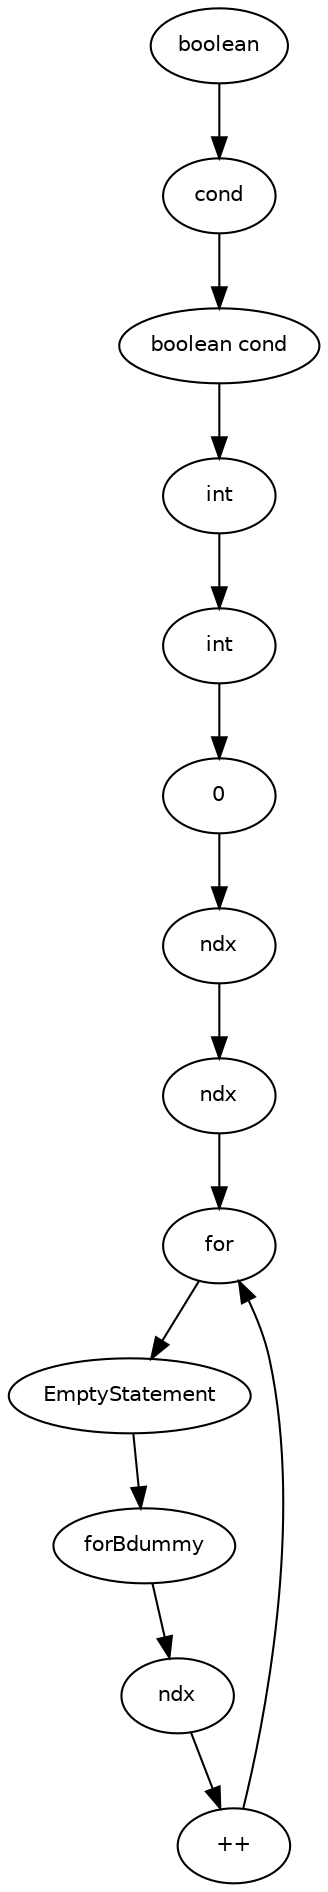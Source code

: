 digraph infinite {
  9 [
    label = int,
    fontname = Helvetica,
    fontsize = 10
  ];
  8 [
    label = int,
    fontname = Helvetica,
    fontsize = 10
  ];
  16 [
    label = for,
    fontname = Helvetica,
    fontsize = 10
  ];
  6 [
    label = forBdummy,
    fontname = Helvetica,
    fontsize = 10
  ];
  15 [
    label = EmptyStatement,
    fontname = Helvetica,
    fontsize = 10
  ];
  14 [
    label = ndx,
    fontname = Helvetica,
    fontsize = 10
  ];
  5 [
    label = cond,
    fontname = Helvetica,
    fontsize = 10
  ];
  13 [
    label = "++",
    fontname = Helvetica,
    fontsize = 10
  ];
  4 [
    label = boolean,
    fontname = Helvetica,
    fontsize = 10
  ];
  3 [
    label = "boolean cond",
    fontname = Helvetica,
    fontsize = 10
  ];
  12 [
    label = 0,
    fontname = Helvetica,
    fontsize = 10
  ];
  11 [
    label = ndx,
    fontname = Helvetica,
    fontsize = 10
  ];
  10 [
    label = ndx,
    fontname = Helvetica,
    fontsize = 10
  ];
  6 -> 14 [
    label = ""
  ];
  10 -> 16 [
    label = ""
  ];
  9 -> 12 [
    label = ""
  ];
  13 -> 16 [
    label = ""
  ];
  3 -> 8 [
    label = ""
  ];
  15 -> 6 [
    label = ""
  ];
  5 -> 3 [
    label = ""
  ];
  11 -> 10 [
    label = ""
  ];
  8 -> 9 [
    label = ""
  ];
  14 -> 13 [
    label = ""
  ];
  16 -> 15 [
    label = ""
  ];
  12 -> 11 [
    label = ""
  ];
  4 -> 5 [
    label = ""
  ];
}
